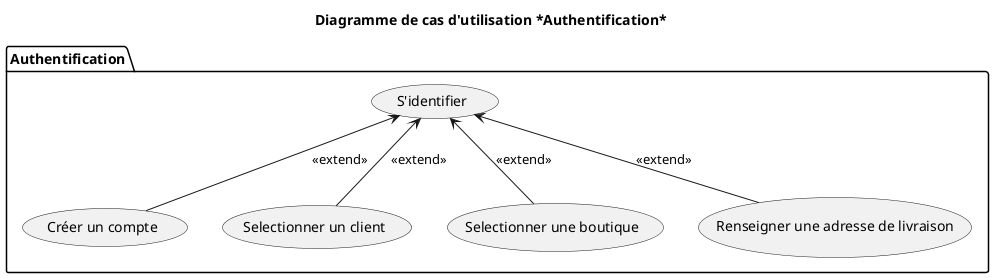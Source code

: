 @startuml 03_authentification
title Diagramme de cas d'utilisation *Authentification*

package Authentification{
    (S'identifier) as LOGIN
    (Créer un compte) as CREATE_LOGIN
    (Selectionner un client) as SELECT_CUSTOMER
    (Selectionner une boutique) as SELECT_STORE
    (Renseigner une adresse de livraison) as SET_DELIVER_ADRESS
}

LOGIN <-- CREATE_LOGIN : <<extend>>
LOGIN <-- SELECT_STORE : <<extend>>
LOGIN <-- SELECT_CUSTOMER : <<extend>>
LOGIN <-- SET_DELIVER_ADRESS : <<extend>>

@enduml



